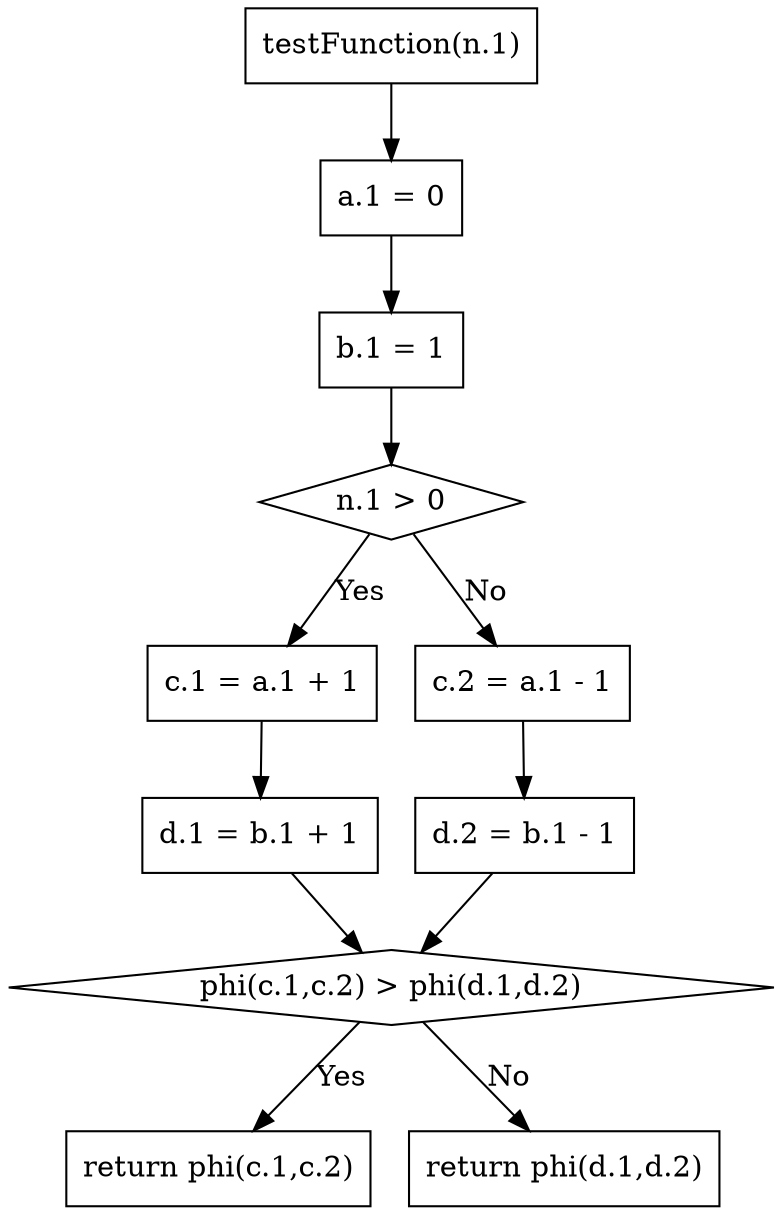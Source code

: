 digraph "gr" {
"1" ["label"="testFunction(n.1)","shape"="box"]
"2" ["label"="a.1 = 0","shape"="box"]
"3" ["label"="b.1 = 1","shape"="box"]
"4" ["label"="n.1 > 0","shape"="diamond"]
"5" ["label"="c.1 = a.1 + 1","shape"="box"]
"6" ["label"="d.1 = b.1 + 1","shape"="box"]
"7" ["label"="c.2 = a.1 - 1","shape"="box"]
"8" ["label"="d.2 = b.1 - 1","shape"="box"]
"9" ["label"="phi(c.1,c.2) > phi(d.1,d.2)","shape"="diamond"]
"10" ["label"="return phi(c.1,c.2)","shape"="box"]
"11" ["label"="return phi(d.1,d.2)","shape"="box"]
"1" -> "2" ["label"=""]
"2" -> "3" ["label"=""]
"3" -> "4" ["label"=""]
"4" -> "5" ["label"="Yes"]
"5" -> "6" ["label"=""]
"6" -> "9" ["label"=""]
"4" -> "7" ["label"="No"]
"7" -> "8" ["label"=""]
"8" -> "9" ["label"=""]
"9" -> "10" ["label"="Yes"]
"9" -> "11" ["label"="No"]
}